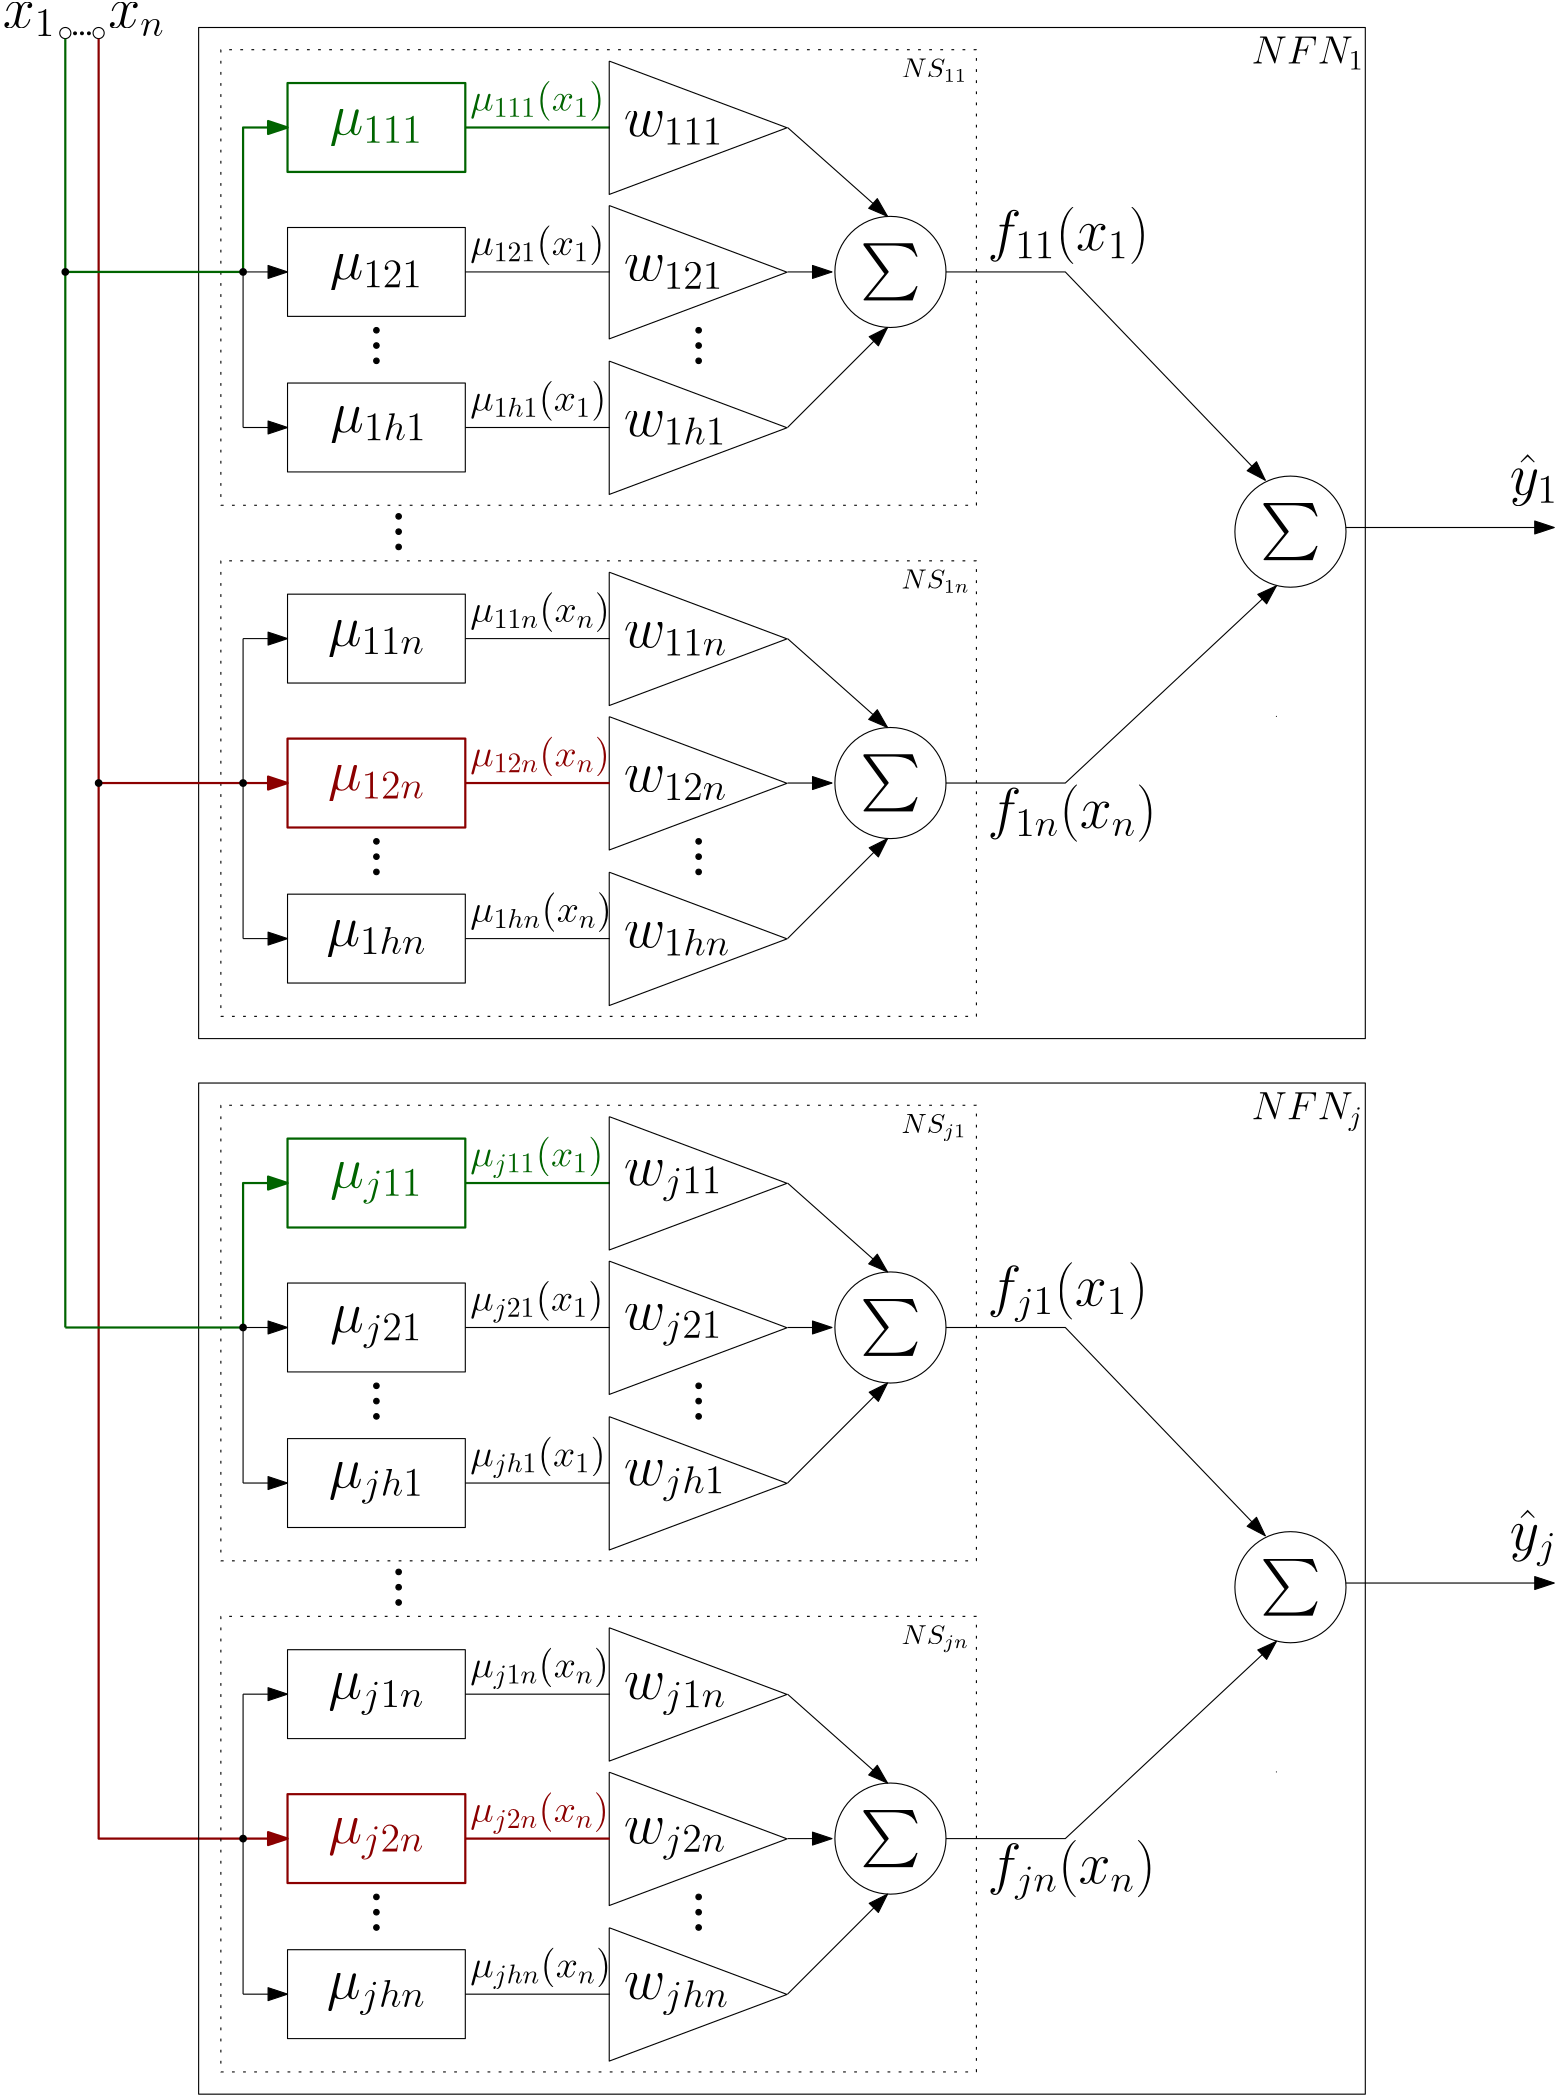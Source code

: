 <?xml version="1.0"?>
<!DOCTYPE ipe SYSTEM "ipe.dtd">
<ipe version="70107" creator="Ipe 7.2.2">
<info created="D:20160307225240" modified="D:20160404122258"/>
<preamble>%%BeginIpePreamble
  \usepackage{amsfonts}
  \newcommand{\R}{\mathbb{R}}
  %%EndIpePreamble</preamble>
<ipestyle name="basic">
<symbol name="arrow/arc(spx)">
<path stroke="sym-stroke" fill="sym-stroke" pen="sym-pen">
0 0 m
-1 0.333 l
-1 -0.333 l
h
</path>
</symbol>
<symbol name="arrow/farc(spx)">
<path stroke="sym-stroke" fill="white" pen="sym-pen">
0 0 m
-1 0.333 l
-1 -0.333 l
h
</path>
</symbol>
<symbol name="arrow/ptarc(spx)">
<path stroke="sym-stroke" fill="sym-stroke" pen="sym-pen">
0 0 m
-1 0.333 l
-0.8 0 l
-1 -0.333 l
h
</path>
</symbol>
<symbol name="arrow/fptarc(spx)">
<path stroke="sym-stroke" fill="white" pen="sym-pen">
0 0 m
-1 0.333 l
-0.8 0 l
-1 -0.333 l
h
</path>
</symbol>
<symbol name="mark/circle(sx)" transformations="translations">
<path fill="sym-stroke">
0.6 0 0 0.6 0 0 e
0.4 0 0 0.4 0 0 e
</path>
</symbol>
<symbol name="mark/disk(sx)" transformations="translations">
<path fill="sym-stroke">
0.6 0 0 0.6 0 0 e
</path>
</symbol>
<symbol name="mark/fdisk(sfx)" transformations="translations">
<group>
<path fill="sym-fill">
0.5 0 0 0.5 0 0 e
</path>
<path fill="sym-stroke" fillrule="eofill">
0.6 0 0 0.6 0 0 e
0.4 0 0 0.4 0 0 e
</path>
</group>
</symbol>
<symbol name="mark/box(sx)" transformations="translations">
<path fill="sym-stroke" fillrule="eofill">
-0.6 -0.6 m
0.6 -0.6 l
0.6 0.6 l
-0.6 0.6 l
h
-0.4 -0.4 m
0.4 -0.4 l
0.4 0.4 l
-0.4 0.4 l
h
</path>
</symbol>
<symbol name="mark/square(sx)" transformations="translations">
<path fill="sym-stroke">
-0.6 -0.6 m
0.6 -0.6 l
0.6 0.6 l
-0.6 0.6 l
h
</path>
</symbol>
<symbol name="mark/fsquare(sfx)" transformations="translations">
<group>
<path fill="sym-fill">
-0.5 -0.5 m
0.5 -0.5 l
0.5 0.5 l
-0.5 0.5 l
h
</path>
<path fill="sym-stroke" fillrule="eofill">
-0.6 -0.6 m
0.6 -0.6 l
0.6 0.6 l
-0.6 0.6 l
h
-0.4 -0.4 m
0.4 -0.4 l
0.4 0.4 l
-0.4 0.4 l
h
</path>
</group>
</symbol>
<symbol name="mark/cross(sx)" transformations="translations">
<group>
<path fill="sym-stroke">
-0.43 -0.57 m
0.57 0.43 l
0.43 0.57 l
-0.57 -0.43 l
h
</path>
<path fill="sym-stroke">
-0.43 0.57 m
0.57 -0.43 l
0.43 -0.57 l
-0.57 0.43 l
h
</path>
</group>
</symbol>
<symbol name="arrow/fnormal(spx)">
<path stroke="sym-stroke" fill="white" pen="sym-pen">
0 0 m
-1 0.333 l
-1 -0.333 l
h
</path>
</symbol>
<symbol name="arrow/pointed(spx)">
<path stroke="sym-stroke" fill="sym-stroke" pen="sym-pen">
0 0 m
-1 0.333 l
-0.8 0 l
-1 -0.333 l
h
</path>
</symbol>
<symbol name="arrow/fpointed(spx)">
<path stroke="sym-stroke" fill="white" pen="sym-pen">
0 0 m
-1 0.333 l
-0.8 0 l
-1 -0.333 l
h
</path>
</symbol>
<symbol name="arrow/linear(spx)">
<path stroke="sym-stroke" pen="sym-pen">
-1 0.333 m
0 0 l
-1 -0.333 l
</path>
</symbol>
<symbol name="arrow/fdouble(spx)">
<path stroke="sym-stroke" fill="white" pen="sym-pen">
0 0 m
-1 0.333 l
-1 -0.333 l
h
-1 0 m
-2 0.333 l
-2 -0.333 l
h
</path>
</symbol>
<symbol name="arrow/double(spx)">
<path stroke="sym-stroke" fill="sym-stroke" pen="sym-pen">
0 0 m
-1 0.333 l
-1 -0.333 l
h
-1 0 m
-2 0.333 l
-2 -0.333 l
h
</path>
</symbol>
<pen name="heavier" value="0.8"/>
<pen name="fat" value="1.2"/>
<pen name="ultrafat" value="2"/>
<symbolsize name="large" value="5"/>
<symbolsize name="small" value="2"/>
<symbolsize name="tiny" value="1.1"/>
<arrowsize name="large" value="10"/>
<arrowsize name="small" value="5"/>
<arrowsize name="tiny" value="3"/>
<color name="red" value="1 0 0"/>
<color name="green" value="0 1 0"/>
<color name="blue" value="0 0 1"/>
<color name="yellow" value="1 1 0"/>
<color name="orange" value="1 0.647 0"/>
<color name="gold" value="1 0.843 0"/>
<color name="purple" value="0.627 0.125 0.941"/>
<color name="gray" value="0.745"/>
<color name="brown" value="0.647 0.165 0.165"/>
<color name="navy" value="0 0 0.502"/>
<color name="pink" value="1 0.753 0.796"/>
<color name="seagreen" value="0.18 0.545 0.341"/>
<color name="turquoise" value="0.251 0.878 0.816"/>
<color name="violet" value="0.933 0.51 0.933"/>
<color name="darkblue" value="0 0 0.545"/>
<color name="darkcyan" value="0 0.545 0.545"/>
<color name="darkgray" value="0.663"/>
<color name="darkgreen" value="0 0.392 0"/>
<color name="darkmagenta" value="0.545 0 0.545"/>
<color name="darkorange" value="1 0.549 0"/>
<color name="darkred" value="0.545 0 0"/>
<color name="lightblue" value="0.678 0.847 0.902"/>
<color name="lightcyan" value="0.878 1 1"/>
<color name="lightgray" value="0.827"/>
<color name="lightgreen" value="0.565 0.933 0.565"/>
<color name="lightyellow" value="1 1 0.878"/>
<dashstyle name="dashed" value="[4] 0"/>
<dashstyle name="dotted" value="[1 3] 0"/>
<dashstyle name="dash dotted" value="[4 2 1 2] 0"/>
<dashstyle name="dash dot dotted" value="[4 2 1 2 1 2] 0"/>
<textsize name="large" value="\large"/>
<textsize name="Large" value="\Large"/>
<textsize name="LARGE" value="\LARGE"/>
<textsize name="huge" value="\huge"/>
<textsize name="Huge" value="\Huge"/>
<textsize name="small" value="\small"/>
<textsize name="footnote" value="\footnotesize"/>
<textsize name="tiny" value="\tiny"/>
<textstyle name="center" begin="\begin{center}" end="\end{center}"/>
<textstyle name="itemize" begin="\begin{itemize}" end="\end{itemize}"/>
<textstyle name="item" begin="\begin{itemize}\item{}" end="\end{itemize}"/>
<gridsize name="4 pts" value="4"/>
<gridsize name="8 pts (~3 mm)" value="8"/>
<gridsize name="16 pts (~6 mm)" value="16"/>
<gridsize name="32 pts (~12 mm)" value="32"/>
<gridsize name="10 pts (~3.5 mm)" value="10"/>
<gridsize name="20 pts (~7 mm)" value="20"/>
<gridsize name="14 pts (~5 mm)" value="14"/>
<gridsize name="28 pts (~10 mm)" value="28"/>
<gridsize name="56 pts (~20 mm)" value="56"/>
<anglesize name="90 deg" value="90"/>
<anglesize name="60 deg" value="60"/>
<anglesize name="45 deg" value="45"/>
<anglesize name="30 deg" value="30"/>
<anglesize name="22.5 deg" value="22.5"/>
<opacity name="10%" value="0.1"/>
<opacity name="30%" value="0.3"/>
<opacity name="50%" value="0.5"/>
<opacity name="75%" value="0.75"/>
<tiling name="falling" angle="-60" step="4" width="1"/>
<tiling name="rising" angle="30" step="4" width="1"/>
</ipestyle>
<page>
<layer name="alpha"/>
<layer name="beta"/>
<layer name="gamma"/>
<view layers="alpha beta gamma" active="gamma"/>
<text layer="alpha" matrix="1 0 0 1 19.4905 52" transformations="translations" pos="20 760" stroke="black" type="label" width="20.38" height="8.896" depth="3.1" valign="baseline" size="huge">${x}_n$</text>
<text matrix="1 0 0 1 -18.5095 52" transformations="translations" pos="20 760" stroke="black" type="label" width="19.019" height="8.896" depth="3.1" valign="baseline" size="huge">${x}_1$</text>
<group layer="beta" matrix="1 0 0 1 -1.5 -5">
<path matrix="0 1 -1 0 733 798.898" stroke="black" fill="black">
0.5 0 0 0.5 16 704 e
</path>
<path matrix="0 1 -1 0 735.5 798.898" stroke="black" fill="black">
0.5 0 0 0.5 16 704 e
</path>
<path matrix="0 1 -1 0 738 798.898" stroke="black" fill="black">
0.5 0 0 0.5 16 704 e
</path>
</group>
<path matrix="1 0 0 1 -8 66" stroke="black">
2 0 0 2 32 744 e
</path>
<path stroke="darkgreen" pen="heavier">
24 808 m
24 344 l
</path>
<path matrix="1 0 0 1 4 66" stroke="black">
2 0 0 2 32 744 e
</path>
<path stroke="darkred" pen="heavier">
36 808 m
36 160 l
88 160 l
</path>
<group matrix="1 0 0 1 48 -64">
<path matrix="1 0 0 1 80 -4" stroke="black" fill="black">
1 0 0 1 16 704 e
</path>
<path matrix="1 0 0 1 80 -9.5" stroke="black" fill="black">
1 0 0 1 16 704 e
</path>
<path matrix="1 0 0 1 80 -15" stroke="black" fill="black">
1 0 0 1 16 704 e
</path>
</group>
<text matrix="1 0 0 1 -95 -14" transformations="translations" pos="420 808" stroke="black" type="label" width="23.641" height="6.812" depth="1.49" valign="baseline">$NS_{11}$</text>
<text matrix="1 0 0 1 48 -12" transformations="translations" pos="372 572" stroke="black" type="label" width="0" height="0" depth="0" valign="baseline" size="Large"></text>
<path matrix="1 0 0 1 40 12" stroke="black" arrow="normal/normal">
48 656 m
64 656 l
</path>
<path stroke="black" arrow="normal/normal">
88 724 m
104 724 l
</path>
<path matrix="1 0 0 1 16 -36" stroke="black" dash="dotted">
64 840 m
64 676 l
336 676 l
336 840 l
h
</path>
<group matrix="1 0 0 1 40 3">
<path matrix="1 0 0 1 80 -4" stroke="black" fill="black">
1 0 0 1 16 704 e
</path>
<path matrix="1 0 0 1 80 -9.5" stroke="black" fill="black">
1 0 0 1 16 704 e
</path>
<path matrix="1 0 0 1 80 -15" stroke="black" fill="black">
1 0 0 1 16 704 e
</path>
</group>
<group matrix="1 0 0 1 156 3">
<path matrix="1 0 0 1 80 -4" stroke="black" fill="black">
1 0 0 1 16 704 e
</path>
<path matrix="1 0 0 1 80 -9.5" stroke="black" fill="black">
1 0 0 1 16 704 e
</path>
<path matrix="1 0 0 1 80 -15" stroke="black" fill="black">
1 0 0 1 16 704 e
</path>
</group>
<path stroke="darkgreen" pen="heavier">
168 776 m
220 776 l
</path>
<path matrix="0.666667 0 0 0.75 134.48 123.903" stroke="black">
128 832 m
128 768 l
224 800 l
128 832 l
128 832 l
</path>
<text matrix="1 0 0 1 17 -94.995" transformations="translations" pos="208 816" stroke="black" type="label" width="36.031" height="8.896" depth="3.1" valign="baseline" size="huge">$w_{121}$</text>
<path matrix="0.666667 0 0 0.75 134.48 67.903" stroke="black">
128 832 m
128 768 l
224 800 l
128 832 l
128 832 l
</path>
<text matrix="1 0 0 1 17 -150.995" transformations="translations" pos="208 816" stroke="black" type="label" width="37.094" height="8.896" depth="3.1" valign="baseline" size="huge">$w_{1h1}$</text>
<path stroke="black" arrow="normal/normal">
284 724 m
300 724 l
</path>
<path stroke="black" arrow="normal/normal">
284 776 m
284 776 l
320 744 l
</path>
<path stroke="black" arrow="normal/normal">
284 668 m
284 668 l
320 704 l
</path>
<text matrix="1 0 0 1 -44 184" transformations="translations" pos="400 548" stroke="black" type="label" width="58.171" height="15.477" depth="5.15" valign="baseline" size="huge">$f_{11}({x}_1)$</text>
<path matrix="1 0 0 1 16 -36" stroke="black" arrow="normal/normal">
325 760 m
368 760 l
440 685 l
</path>
<path matrix="1 0 0 1 16 -12" stroke="black" cap="1">
444 576 m
444 576 l
</path>
<text matrix="1 0 0 1 -44 -24" transformations="translations" pos="400 548" stroke="black" type="label" width="60.894" height="15.477" depth="5.15" valign="baseline" size="huge">$f_{1n}({x}_n)$</text>
<text matrix="1 0 0 1 71.1295 -42.437" transformations="translations" pos="48 816" stroke="darkgreen" type="label" width="33.741" height="8.894" depth="4.02" valign="baseline" size="huge">$\mu_{111}$</text>
<path matrix="1 0 0 1 72 -40" stroke="darkgreen" pen="heavier">
32 832 m
32 800 l
96 800 l
96 832 l
h
</path>
<group matrix="1 0 0 1 16 -27.903">
<text matrix="1 0 0 1 70.1465 10.7415" transformations="translations" pos="224 736" stroke="black" type="label" width="21.81" height="15.493" depth="5.17" valign="baseline" size="huge">$\sum$</text>
<path matrix="1 0 0 1 97.0515 -48.097" stroke="black">
20 0 0 20 208 800 e
</path>
</group>
<text matrix="1 0 0 1 -95 -198" transformations="translations" pos="420 808" stroke="black" type="label" width="24.594" height="6.812" depth="1.49" valign="baseline">$NS_{1n}$</text>
<path matrix="1 0 0 1 16 -220" stroke="black" dash="dotted">
64 840 m
64 676 l
336 676 l
336 840 l
h
</path>
<path matrix="1 0 0 1 16 -36" stroke="black" arrow="normal/normal">
325 576 m
368 576 l
444 647 l
</path>
<group matrix="1 0 0 1 16 -211.903">
<text matrix="1 0 0 1 70.1465 10.7415" transformations="translations" pos="224 736" stroke="black" type="label" width="21.81" height="15.493" depth="5.17" valign="baseline" size="huge">$\sum$</text>
<path matrix="1 0 0 1 97.0515 -48.097" stroke="black">
20 0 0 20 208 800 e
</path>
</group>
<path matrix="1 0 0 1 32 112" stroke="black" arrow="normal/normal">
453 520 m
528 520 l
</path>
<text matrix="1 0 0 1 56 108" transformations="translations" pos="488 536" stroke="black" type="label" width="17.387" height="14.348" depth="4.02" valign="baseline" size="huge">$\hat{y}_1$</text>
<group matrix="1 0 0 1 16 -36">
<text matrix="1 0 0 1 214.147 -74.6615" transformations="translations" pos="224 736" stroke="black" type="label" width="21.81" height="15.493" depth="5.17" valign="baseline" size="huge">$\sum$</text>
<path matrix="1 0 0 1 241.052 -133.5" stroke="black">
20 0 0 20 208 800 e
</path>
</group>
<path stroke="black">
72 812 m
72 448 l
492 448 l
492 812 l
h
</path>
<text matrix="1 0 0 1 31 -9" transformations="translations" pos="420 808" stroke="black" type="label" width="40.519" height="9.805" depth="2.15" valign="baseline" size="Large">$NFN_{1}$</text>
<text matrix="1 0 0 1 -14.2338 -10" transformations="translations" pos="184 792" stroke="darkgreen" type="label" width="48.281" height="10.756" depth="3.59" valign="baseline" size="Large">$\mu_{111}(x_1)$</text>
<path matrix="1 0 0 1 0 -52" stroke="black">
168 776 m
220 776 l
</path>
<text matrix="1 0 0 1 -14.2338 -62" transformations="translations" pos="184 792" stroke="black" type="label" width="48.281" height="10.756" depth="3.59" valign="baseline" size="Large">$\mu_{121}(x_1)$</text>
<path matrix="1 0 0 1 0 -108" stroke="black">
168 776 m
220 776 l
</path>
<text matrix="1 0 0 1 -14.2338 -118" transformations="translations" pos="184 792" stroke="black" type="label" width="49.04" height="10.756" depth="3.59" valign="baseline" size="Large">$\mu_{1h1}(x_1)$</text>
<path matrix="1 0 0 1 40 -192" stroke="black" arrow="normal/normal">
48 784 m
64 784 l
</path>
<path matrix="1 0 0 1 40 -172" stroke="black" arrow="normal/normal">
48 656 m
64 656 l
</path>
<path stroke="darkred" pen="heavier" arrow="normal/normal">
36 540 m
104 540 l
</path>
<group matrix="1 0 0 1 40 -181">
<path matrix="1 0 0 1 80 -4" stroke="black" fill="black">
1 0 0 1 16 704 e
</path>
<path matrix="1 0 0 1 80 -9.5" stroke="black" fill="black">
1 0 0 1 16 704 e
</path>
<path matrix="1 0 0 1 80 -15" stroke="black" fill="black">
1 0 0 1 16 704 e
</path>
</group>
<group matrix="1 0 0 1 156 -181">
<path matrix="1 0 0 1 80 -4" stroke="black" fill="black">
1 0 0 1 16 704 e
</path>
<path matrix="1 0 0 1 80 -9.5" stroke="black" fill="black">
1 0 0 1 16 704 e
</path>
<path matrix="1 0 0 1 80 -15" stroke="black" fill="black">
1 0 0 1 16 704 e
</path>
</group>
<path matrix="1 0 0 1 0 -184" stroke="black">
168 776 m
220 776 l
</path>
<path matrix="0.666667 0 0 0.75 134.48 -60.097" stroke="black">
128 832 m
128 768 l
224 800 l
128 832 l
128 832 l
</path>
<text matrix="1 0 0 1 17 -278.995" transformations="translations" pos="208 816" stroke="black" type="label" width="37.393" height="8.896" depth="3.1" valign="baseline" size="huge">$w_{12n}$</text>
<path matrix="0.666667 0 0 0.75 134.48 -116.097" stroke="black">
128 832 m
128 768 l
224 800 l
128 832 l
128 832 l
</path>
<text matrix="1 0 0 1 17 -334.995" transformations="translations" pos="208 816" stroke="black" type="label" width="38.455" height="8.896" depth="3.1" valign="baseline" size="huge">$w_{1hn}$</text>
<path matrix="1 0 0 1 0 -184" stroke="black" arrow="normal/normal">
284 724 m
300 724 l
</path>
<path matrix="1 0 0 1 0 -184" stroke="black" arrow="normal/normal">
284 776 m
284 776 l
320 744 l
</path>
<path matrix="1 0 0 1 0 -184" stroke="black" arrow="normal/normal">
284 668 m
284 668 l
320 704 l
</path>
<text matrix="1 0 0 1 70.4485 -226.437" transformations="translations" pos="48 816" stroke="black" type="label" width="35.103" height="8.894" depth="4.02" valign="baseline" size="huge">$\mu_{11n}$</text>
<path matrix="1 0 0 1 72 -224" stroke="black">
32 832 m
32 800 l
96 800 l
96 832 l
h
</path>
<path matrix="1 0 0 1 8 -220" stroke="black">
80 812 m
80 704 l
</path>
<text matrix="1 0 0 1 -14.2338 -194" transformations="translations" pos="184 792" stroke="black" type="label" width="50.278" height="10.756" depth="3.59" valign="baseline" size="Large">$\mu_{11n}(x_n)$</text>
<path matrix="1 0 0 1 0 -236" stroke="darkred" pen="heavier">
168 776 m
220 776 l
</path>
<text matrix="1 0 0 1 -14.2338 -246" transformations="translations" pos="184 792" stroke="darkred" type="label" width="50.278" height="10.756" depth="3.59" valign="baseline" size="Large">$\mu_{12n}(x_n)$</text>
<path matrix="1 0 0 1 0 -292" stroke="black">
168 776 m
220 776 l
</path>
<text matrix="1 0 0 1 -14.2338 -302" transformations="translations" pos="184 792" stroke="black" type="label" width="51.037" height="10.756" depth="3.59" valign="baseline" size="Large">$\mu_{1hn}(x_n)$</text>
<text matrix="1 0 0 1 71.1295 -94.437" transformations="translations" pos="48 816" stroke="black" type="label" width="33.741" height="8.894" depth="4.02" valign="baseline" size="huge">$\mu_{121}$</text>
<path matrix="1 0 0 1 72 -92" stroke="black">
32 832 m
32 800 l
96 800 l
96 832 l
h
</path>
<text matrix="1 0 0 1 71.332 -149.502" transformations="translations" pos="48 816" stroke="black" type="label" width="34.804" height="8.894" depth="4.02" valign="baseline" size="huge">$\mu_{1h1}$</text>
<path matrix="1 0 0 1 72 -148" stroke="black">
32 832 m
32 800 l
96 800 l
96 832 l
h
</path>
<path matrix="0.666667 0 0 0.75 134.48 175.903" stroke="black">
128 832 m
128 768 l
224 800 l
128 832 l
128 832 l
</path>
<text matrix="1 0 0 1 17 -42.995" transformations="translations" pos="208 816" stroke="black" type="label" width="36.031" height="8.896" depth="3.1" valign="baseline" size="huge">$w_{111}$</text>
<text matrix="1 0 0 1 70.4485 -278.437" transformations="translations" pos="48 816" stroke="darkred" type="label" width="35.103" height="8.894" depth="4.02" valign="baseline" size="huge">$\mu_{12n}$</text>
<path matrix="1 0 0 1 72 -276" stroke="darkred" pen="heavier">
32 832 m
32 800 l
96 800 l
96 832 l
h
</path>
<text matrix="1 0 0 1 69.917 -334.437" transformations="translations" pos="48 816" stroke="black" type="label" width="36.166" height="8.894" depth="4.02" valign="baseline" size="huge">$\mu_{1hn}$</text>
<path matrix="1 0 0 1 72 -332" stroke="black">
32 832 m
32 800 l
96 800 l
96 832 l
h
</path>
<path matrix="0.666667 0 0 0.75 134.48 -8.097" stroke="black">
128 832 m
128 768 l
224 800 l
128 832 l
128 832 l
</path>
<text matrix="1 0 0 1 17 -226.995" transformations="translations" pos="208 816" stroke="black" type="label" width="37.393" height="8.896" depth="3.1" valign="baseline" size="huge">$w_{11n}$</text>
<group matrix="1 0 0 1 48 -444">
<path matrix="1 0 0 1 80 -4" stroke="black" fill="black">
1 0 0 1 16 704 e
</path>
<path matrix="1 0 0 1 80 -9.5" stroke="black" fill="black">
1 0 0 1 16 704 e
</path>
<path matrix="1 0 0 1 80 -15" stroke="black" fill="black">
1 0 0 1 16 704 e
</path>
</group>
<text matrix="1 0 0 1 -95 -394" transformations="translations" pos="420 808" stroke="black" type="label" width="23.369" height="6.808" depth="2.85" valign="baseline">$NS_{j1}$</text>
<text matrix="1 0 0 1 48 -392" transformations="translations" pos="372 572" stroke="black" type="label" width="0" height="0" depth="0" valign="baseline" size="Large"></text>
<path matrix="1 0 0 1 40 -368" stroke="black" arrow="normal/normal">
48 656 m
64 656 l
</path>
<path stroke="black" arrow="normal/normal">
88 344 m
104 344 l
</path>
<path matrix="1 0 0 1 16 -416" stroke="black" dash="dotted">
64 840 m
64 676 l
336 676 l
336 840 l
h
</path>
<group matrix="1 0 0 1 40 -377">
<path matrix="1 0 0 1 80 -4" stroke="black" fill="black">
1 0 0 1 16 704 e
</path>
<path matrix="1 0 0 1 80 -9.5" stroke="black" fill="black">
1 0 0 1 16 704 e
</path>
<path matrix="1 0 0 1 80 -15" stroke="black" fill="black">
1 0 0 1 16 704 e
</path>
</group>
<group matrix="1 0 0 1 156 -377">
<path matrix="1 0 0 1 80 -4" stroke="black" fill="black">
1 0 0 1 16 704 e
</path>
<path matrix="1 0 0 1 80 -9.5" stroke="black" fill="black">
1 0 0 1 16 704 e
</path>
<path matrix="1 0 0 1 80 -15" stroke="black" fill="black">
1 0 0 1 16 704 e
</path>
</group>
<path matrix="1 0 0 1 0 -380" stroke="darkgreen" pen="heavier">
168 776 m
220 776 l
</path>
<path matrix="0.666667 0 0 0.75 134.48 -256.097" stroke="black">
128 832 m
128 768 l
224 800 l
128 832 l
128 832 l
</path>
<text matrix="1 0 0 1 17 -472.6" transformations="translations" pos="208 816" stroke="black" type="label" width="35.626" height="8.895" depth="5.89" valign="baseline" size="huge">$w_{j21}$</text>
<path matrix="0.666667 0 0 0.75 134.48 -312.097" stroke="black">
128 832 m
128 768 l
224 800 l
128 832 l
128 832 l
</path>
<text matrix="1 0 0 1 17 -528.6" transformations="translations" pos="208 816" stroke="black" type="label" width="36.689" height="8.895" depth="5.89" valign="baseline" size="huge">$w_{jh1}$</text>
<path matrix="1 0 0 1 0 -380" stroke="black" arrow="normal/normal">
284 724 m
300 724 l
</path>
<path matrix="1 0 0 1 0 -380" stroke="black" arrow="normal/normal">
284 776 m
284 776 l
320 744 l
</path>
<path matrix="1 0 0 1 0 -380" stroke="black" arrow="normal/normal">
284 668 m
284 668 l
320 704 l
</path>
<text matrix="1 0 0 1 -44 -196" transformations="translations" pos="400 548" stroke="black" type="label" width="57.766" height="15.477" depth="5.89" valign="baseline" size="huge">$f_{j1}({x}_1)$</text>
<path matrix="1 0 0 1 16 -416" stroke="black" arrow="normal/normal">
325 760 m
368 760 l
440 685 l
</path>
<path matrix="1 0 0 1 16 -392" stroke="black" cap="1">
444 576 m
444 576 l
</path>
<text matrix="1 0 0 1 -44 -404" transformations="translations" pos="400 548" stroke="black" type="label" width="60.489" height="15.477" depth="5.89" valign="baseline" size="huge">$f_{jn}({x}_n)$</text>
<text matrix="1 0 0 1 71.332 -421.502" transformations="translations" pos="48 816" stroke="darkgreen" type="label" width="33.336" height="8.895" depth="5.89" valign="baseline" size="huge">$\mu_{j11}$</text>
<path matrix="1 0 0 1 72 -420" stroke="darkgreen" pen="heavier">
32 832 m
32 800 l
96 800 l
96 832 l
h
</path>
<group matrix="1 0 0 1 16 -407.903">
<text matrix="1 0 0 1 70.1465 10.7415" transformations="translations" pos="224 736" stroke="black" type="label" width="21.81" height="15.493" depth="5.17" valign="baseline" size="huge">$\sum$</text>
<path matrix="1 0 0 1 97.0515 -48.097" stroke="black">
20 0 0 20 208 800 e
</path>
</group>
<path stroke="black">
88 344 m
88 288 l
</path>
<text matrix="1 0 0 1 -95 -578" transformations="translations" pos="420 808" stroke="black" type="label" width="24.323" height="6.808" depth="2.85" valign="baseline">$NS_{jn}$</text>
<path matrix="1 0 0 1 16 -600" stroke="black" dash="dotted">
64 840 m
64 676 l
336 676 l
336 840 l
h
</path>
<path matrix="1 0 0 1 16 -416" stroke="black" arrow="normal/normal">
325 576 m
368 576 l
444 647 l
</path>
<group matrix="1 0 0 1 16 -591.903">
<text matrix="1 0 0 1 70.1465 10.7415" transformations="translations" pos="224 736" stroke="black" type="label" width="21.81" height="15.493" depth="5.17" valign="baseline" size="huge">$\sum$</text>
<path matrix="1 0 0 1 97.0515 -48.097" stroke="black">
20 0 0 20 208 800 e
</path>
</group>
<path matrix="1 0 0 1 32 -268" stroke="black" arrow="normal/normal">
453 520 m
528 520 l
</path>
<text matrix="1 0 0 1 56 -272" transformations="translations" pos="488 536" stroke="black" type="label" width="16.982" height="14.349" depth="5.89" valign="baseline" size="huge">$\hat{y}_j$</text>
<group matrix="1 0 0 1 16 -416">
<text matrix="1 0 0 1 214.147 -74.6615" transformations="translations" pos="224 736" stroke="black" type="label" width="21.81" height="15.493" depth="5.17" valign="baseline" size="huge">$\sum$</text>
<path matrix="1 0 0 1 241.052 -133.5" stroke="black">
20 0 0 20 208 800 e
</path>
</group>
<path matrix="1 0 0 1 0 -380" stroke="black">
72 812 m
72 448 l
492 448 l
492 812 l
h
</path>
<text matrix="1 0 0 1 31 -389" transformations="translations" pos="420 808" stroke="black" type="label" width="40.211" height="9.802" depth="4.09" valign="baseline" size="Large">$NFN_{j}$</text>
<text matrix="1 0 0 1 -14.2338 -390" transformations="translations" pos="184 792" stroke="darkgreen" type="label" width="47.973" height="10.759" depth="4.09" valign="baseline" size="Large">$\mu_{j11}(x_1)$</text>
<path matrix="1 0 0 1 0 -432" stroke="black">
168 776 m
220 776 l
</path>
<text matrix="1 0 0 1 -14.2338 -442" transformations="translations" pos="184 792" stroke="black" type="label" width="47.973" height="10.759" depth="4.09" valign="baseline" size="Large">$\mu_{j21}(x_1)$</text>
<path matrix="1 0 0 1 0 -488" stroke="black">
168 776 m
220 776 l
</path>
<text matrix="1 0 0 1 -14.2338 -498" transformations="translations" pos="184 792" stroke="black" type="label" width="48.732" height="10.759" depth="4.09" valign="baseline" size="Large">$\mu_{jh1}(x_1)$</text>
<path matrix="1 0 0 1 40 -572" stroke="black" arrow="normal/normal">
48 784 m
64 784 l
</path>
<path matrix="1 0 0 1 40 -552" stroke="black" arrow="normal/normal">
48 656 m
64 656 l
</path>
<path matrix="1 0 0 1 8 -600" stroke="darkred" pen="heavier" arrow="normal/normal">
80 760 m
96 760 l
</path>
<group matrix="1 0 0 1 40 -561">
<path matrix="1 0 0 1 80 -4" stroke="black" fill="black">
1 0 0 1 16 704 e
</path>
<path matrix="1 0 0 1 80 -9.5" stroke="black" fill="black">
1 0 0 1 16 704 e
</path>
<path matrix="1 0 0 1 80 -15" stroke="black" fill="black">
1 0 0 1 16 704 e
</path>
</group>
<group matrix="1 0 0 1 156 -561">
<path matrix="1 0 0 1 80 -4" stroke="black" fill="black">
1 0 0 1 16 704 e
</path>
<path matrix="1 0 0 1 80 -9.5" stroke="black" fill="black">
1 0 0 1 16 704 e
</path>
<path matrix="1 0 0 1 80 -15" stroke="black" fill="black">
1 0 0 1 16 704 e
</path>
</group>
<path matrix="1 0 0 1 0 -564" stroke="black">
168 776 m
220 776 l
</path>
<path matrix="0.666667 0 0 0.75 134.48 -440.097" stroke="black">
128 832 m
128 768 l
224 800 l
128 832 l
128 832 l
</path>
<text matrix="1 0 0 1 17 -657.6" transformations="translations" pos="208 816" stroke="black" type="label" width="36.988" height="8.895" depth="5.89" valign="baseline" size="huge">$w_{j2n}$</text>
<path matrix="0.666667 0 0 0.75 134.48 -496.097" stroke="black">
128 832 m
128 768 l
224 800 l
128 832 l
128 832 l
</path>
<text matrix="1 0 0 1 17 -713.6" transformations="translations" pos="208 816" stroke="black" type="label" width="38.051" height="8.895" depth="5.89" valign="baseline" size="huge">$w_{jhn}$</text>
<path matrix="1 0 0 1 0 -564" stroke="black" arrow="normal/normal">
284 724 m
300 724 l
</path>
<path matrix="1 0 0 1 0 -564" stroke="black" arrow="normal/normal">
284 776 m
284 776 l
320 744 l
</path>
<path matrix="1 0 0 1 0 -564" stroke="black" arrow="normal/normal">
284 668 m
284 668 l
320 704 l
</path>
<text matrix="1 0 0 1 70.651 -605.503" transformations="translations" pos="48 816" stroke="black" type="label" width="34.698" height="8.895" depth="5.89" valign="baseline" size="huge">$\mu_{j1n}$</text>
<path matrix="1 0 0 1 72 -604" stroke="black">
32 832 m
32 800 l
96 800 l
96 832 l
h
</path>
<path matrix="1 0 0 1 8 -600" stroke="black">
80 812 m
80 704 l
</path>
<text matrix="1 0 0 1 -14.2338 -574" transformations="translations" pos="184 792" stroke="black" type="label" width="49.97" height="10.759" depth="4.09" valign="baseline" size="Large">$\mu_{j1n}(x_n)$</text>
<path matrix="1 0 0 1 0 -616" stroke="darkred" pen="heavier">
168 776 m
220 776 l
</path>
<text matrix="1 0 0 1 -14.2338 -626" transformations="translations" pos="184 792" stroke="darkred" type="label" width="49.97" height="10.759" depth="4.09" valign="baseline" size="Large">$\mu_{j2n}(x_n)$</text>
<path matrix="1 0 0 1 0 -672" stroke="black">
168 776 m
220 776 l
</path>
<text matrix="1 0 0 1 -14.2338 -682" transformations="translations" pos="184 792" stroke="black" type="label" width="50.729" height="10.759" depth="4.09" valign="baseline" size="Large">$\mu_{jhn}(x_n)$</text>
<text matrix="1 0 0 1 71.332 -473.502" transformations="translations" pos="48 816" stroke="black" type="label" width="33.336" height="8.895" depth="5.89" valign="baseline" size="huge">$\mu_{j21}$</text>
<path matrix="1 0 0 1 72 -472" stroke="black">
32 832 m
32 800 l
96 800 l
96 832 l
h
</path>
<text matrix="1 0 0 1 70.8005 -529.503" transformations="translations" pos="48 816" stroke="black" type="label" width="34.399" height="8.895" depth="5.89" valign="baseline" size="huge">$\mu_{jh1}$</text>
<path matrix="1 0 0 1 72 -528" stroke="black">
32 832 m
32 800 l
96 800 l
96 832 l
h
</path>
<path matrix="0.666667 0 0 0.75 134.48 -204.097" stroke="black">
128 832 m
128 768 l
224 800 l
128 832 l
128 832 l
</path>
<text matrix="1 0 0 1 17 -420.6" transformations="translations" pos="208 816" stroke="black" type="label" width="35.626" height="8.895" depth="5.89" valign="baseline" size="huge">$w_{j11}$</text>
<text matrix="1 0 0 1 70.651 -657.503" transformations="translations" pos="48 816" stroke="darkred" type="label" width="34.698" height="8.895" depth="5.89" valign="baseline" size="huge">$\mu_{j2n}$</text>
<path matrix="1 0 0 1 72 -656" stroke="darkred" pen="heavier">
32 832 m
32 800 l
96 800 l
96 832 l
h
</path>
<text matrix="1 0 0 1 70.1195 -713.503" transformations="translations" pos="48 816" stroke="black" type="label" width="35.761" height="8.895" depth="5.89" valign="baseline" size="huge">$\mu_{jhn}$</text>
<path matrix="1 0 0 1 72 -712" stroke="black">
32 832 m
32 800 l
96 800 l
96 832 l
h
</path>
<path matrix="0.666667 0 0 0.75 134.48 -388.097" stroke="black">
128 832 m
128 768 l
224 800 l
128 832 l
128 832 l
</path>
<text matrix="1 0 0 1 17 -605.6" transformations="translations" pos="208 816" stroke="black" type="label" width="36.988" height="8.895" depth="5.89" valign="baseline" size="huge">$w_{j1n}$</text>
<path stroke="darkgreen" pen="heavier" arrow="normal/normal">
24 724 m
88 724 l
88 776 l
104 776 l
</path>
<path stroke="black">
88 724 m
88 668 l
</path>
<path stroke="darkgreen" pen="heavier" arrow="normal/normal">
24 344 m
88 344 l
88 396 l
104 396 l
</path>
<path layer="gamma" matrix="1 0 0 1 -76 -108" stroke="black" fill="black" pen="heavier">
1 0 0 1 100 832 e
</path>
<path matrix="1 0 0 1 -12 -108" stroke="black" fill="black" pen="heavier">
1 0 0 1 100 832 e
</path>
<path matrix="1 0 0 1 -12 -292" stroke="black" fill="black" pen="heavier">
1 0 0 1 100 832 e
</path>
<path matrix="1 0 0 1 -64 -292" stroke="black" fill="black" pen="heavier">
1 0 0 1 100 832 e
</path>
<path matrix="1 0 0 1 -12 -488" stroke="black" fill="black" pen="heavier">
1 0 0 1 100 832 e
</path>
<path matrix="1 0 0 1 -12 -672" stroke="black" fill="black" pen="heavier">
1 0 0 1 100 832 e
</path>
</page>
</ipe>
